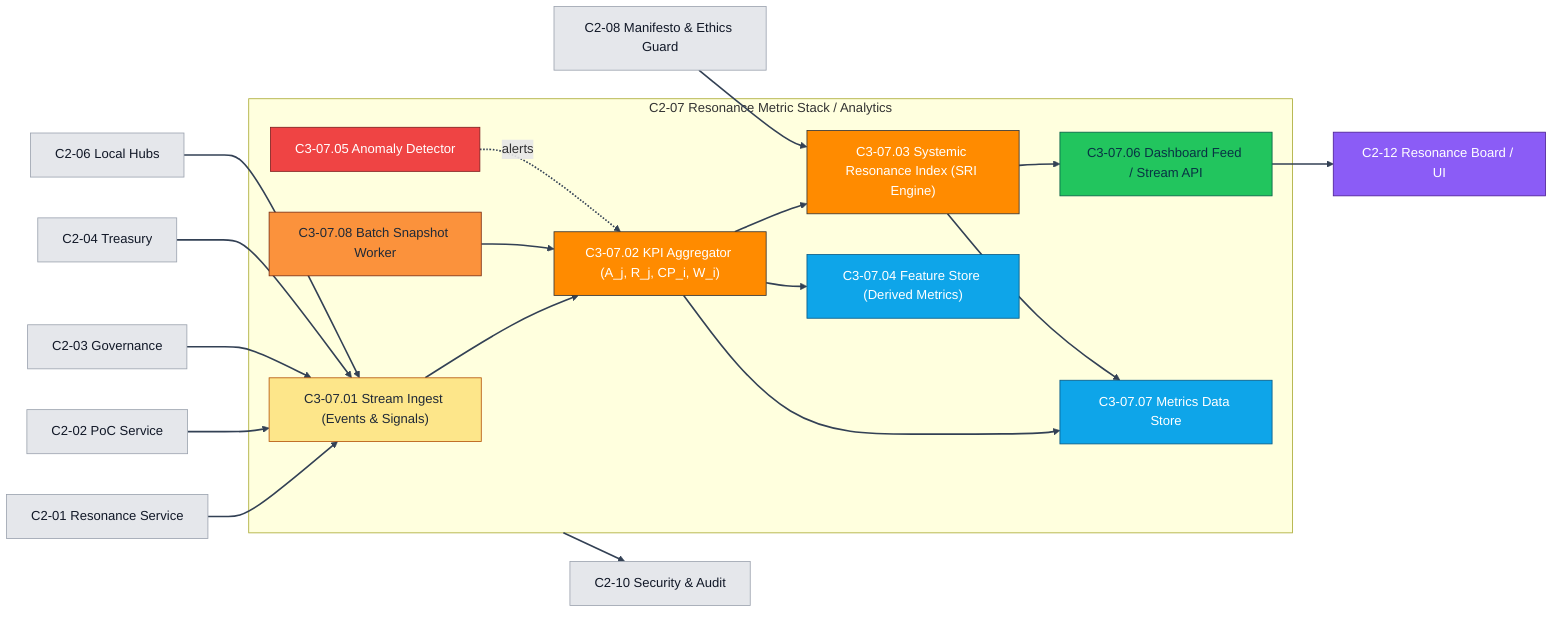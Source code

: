 flowchart LR
  %% --- Coherosphere CI Theme ---
  classDef container fill:#111827,stroke:#111827,color:#ffffff,font-weight:bold;
  classDef compute fill:#ff8b00,stroke:#333333,color:#ffffff;
  classDef control fill:#fde68a,stroke:#b45309,color:#1f2937;
  classDef worker fill:#fb923c,stroke:#7c2d12,color:#1f2937;
  classDef store fill:#0ea5e9,stroke:#075985,color:#ffffff;
  classDef event fill:#22c55e,stroke:#065f46,color:#083344;
  classDef risk fill:#ef4444,stroke:#7f1d1d,color:#ffffff;
  classDef ext fill:#e5e7eb,stroke:#9ca3af,color:#111827;
  classDef ui fill:#8b5cf6,stroke:#4c1d95,color:#ffffff;
  linkStyle default stroke:#334155,stroke-width:2px;

  %% ===== Container & Components (C2-07 → C3-07.xx) =====
  subgraph MET["C2-07 Resonance Metric Stack / Analytics"]
    class MET container
    ING["C3-07.01 Stream Ingest (Events & Signals)"]:::control
    KPI["C3-07.02 KPI Aggregator (A_j, R_j, CP_i, W_i)"]:::compute
    SRI["C3-07.03 Systemic Resonance Index (SRI Engine)"]:::compute
    FEAT["C3-07.04 Feature Store (Derived Metrics)"]:::store
    ANOM["C3-07.05 Anomaly Detector"]:::risk
    DASH["C3-07.06 Dashboard Feed / Stream API"]:::event
    MDB["C3-07.07 Metrics Data Store"]:::store
    SNAP["C3-07.08 Batch Snapshot Worker"]:::worker
  end

  %% ===== Internal flows =====
  ING --> KPI --> SRI --> DASH
  KPI --> FEAT
  KPI --> MDB
  SRI --> MDB
  SNAP --> KPI
  ANOM -. alerts .-> KPI

  %% ===== External context =====
  RS["C2-01 Resonance Service"]:::ext --> ING
  POC["C2-02 PoC Service"]:::ext --> ING
  GOV["C2-03 Governance"]:::ext --> ING
  TRE["C2-04 Treasury"]:::ext --> ING
  HUB["C2-06 Local Hubs"]:::ext --> ING
  ETH["C2-08 Manifesto & Ethics Guard"]:::ext --> SRI
  MET --> SEC["C2-10 Security & Audit"]:::ext
  DASH --> UI["C2-12 Resonance Board / UI"]:::ui